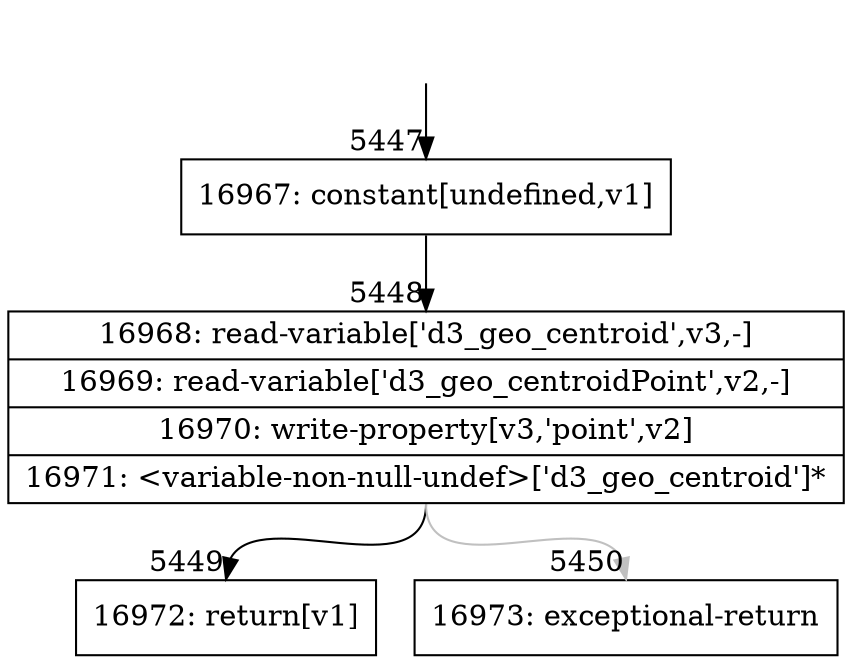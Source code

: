 digraph {
rankdir="TD"
BB_entry519[shape=none,label=""];
BB_entry519 -> BB5447 [tailport=s, headport=n, headlabel="    5447"]
BB5447 [shape=record label="{16967: constant[undefined,v1]}" ] 
BB5447 -> BB5448 [tailport=s, headport=n, headlabel="      5448"]
BB5448 [shape=record label="{16968: read-variable['d3_geo_centroid',v3,-]|16969: read-variable['d3_geo_centroidPoint',v2,-]|16970: write-property[v3,'point',v2]|16971: \<variable-non-null-undef\>['d3_geo_centroid']*}" ] 
BB5448 -> BB5449 [tailport=s, headport=n, headlabel="      5449"]
BB5448 -> BB5450 [tailport=s, headport=n, color=gray, headlabel="      5450"]
BB5449 [shape=record label="{16972: return[v1]}" ] 
BB5450 [shape=record label="{16973: exceptional-return}" ] 
//#$~ 3186
}
